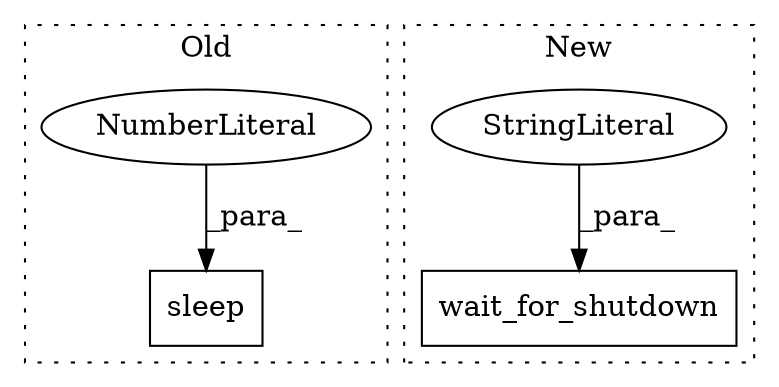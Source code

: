 digraph G {
subgraph cluster0 {
1 [label="sleep" a="32" s="5045,5053" l="6,1" shape="box"];
3 [label="NumberLiteral" a="34" s="5051" l="2" shape="ellipse"];
label = "Old";
style="dotted";
}
subgraph cluster1 {
2 [label="wait_for_shutdown" a="32" s="5504,5547" l="18,1" shape="box"];
4 [label="StringLiteral" a="45" s="5522" l="25" shape="ellipse"];
label = "New";
style="dotted";
}
3 -> 1 [label="_para_"];
4 -> 2 [label="_para_"];
}